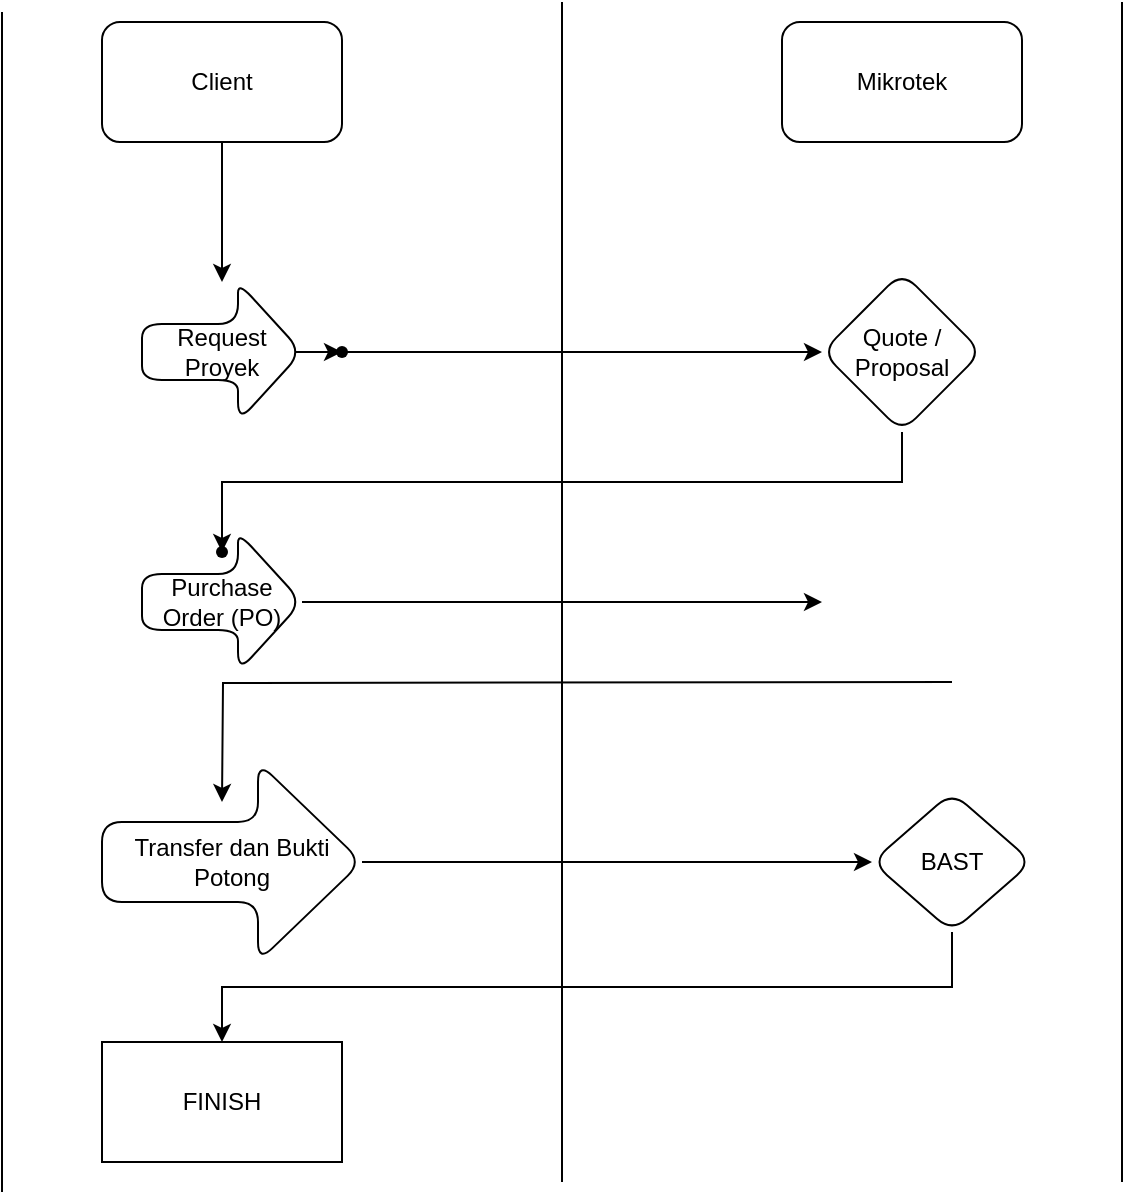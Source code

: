 <mxfile version="21.6.6" type="github">
  <diagram name="Page-1" id="s6scAPrHXjeGbNJjV5FU">
    <mxGraphModel dx="2863" dy="796" grid="1" gridSize="10" guides="1" tooltips="1" connect="1" arrows="1" fold="1" page="1" pageScale="1" pageWidth="827" pageHeight="1169" math="0" shadow="0">
      <root>
        <mxCell id="0" />
        <mxCell id="1" parent="0" />
        <mxCell id="EZajrnD25fEAP6og-Smn-1" value="" style="edgeStyle=orthogonalEdgeStyle;rounded=0;orthogonalLoop=1;jettySize=auto;html=1;" edge="1" parent="1" source="EZajrnD25fEAP6og-Smn-2" target="EZajrnD25fEAP6og-Smn-5">
          <mxGeometry relative="1" as="geometry" />
        </mxCell>
        <mxCell id="EZajrnD25fEAP6og-Smn-2" value="Client" style="rounded=1;whiteSpace=wrap;html=1;" vertex="1" parent="1">
          <mxGeometry x="-710" y="130" width="120" height="60" as="geometry" />
        </mxCell>
        <mxCell id="EZajrnD25fEAP6og-Smn-3" value="Mikrotek" style="rounded=1;whiteSpace=wrap;html=1;" vertex="1" parent="1">
          <mxGeometry x="-370" y="130" width="120" height="60" as="geometry" />
        </mxCell>
        <mxCell id="EZajrnD25fEAP6og-Smn-4" value="" style="edgeStyle=orthogonalEdgeStyle;rounded=0;orthogonalLoop=1;jettySize=auto;html=1;" edge="1" parent="1" source="EZajrnD25fEAP6og-Smn-5" target="EZajrnD25fEAP6og-Smn-7">
          <mxGeometry relative="1" as="geometry" />
        </mxCell>
        <mxCell id="EZajrnD25fEAP6og-Smn-5" value="Request Proyek" style="shape=singleArrow;whiteSpace=wrap;html=1;arrowWidth=0.4;arrowSize=0.4;rounded=1;" vertex="1" parent="1">
          <mxGeometry x="-690" y="260" width="80" height="70" as="geometry" />
        </mxCell>
        <mxCell id="EZajrnD25fEAP6og-Smn-6" value="" style="edgeStyle=orthogonalEdgeStyle;rounded=0;orthogonalLoop=1;jettySize=auto;html=1;" edge="1" parent="1" source="EZajrnD25fEAP6og-Smn-7" target="EZajrnD25fEAP6og-Smn-9">
          <mxGeometry relative="1" as="geometry" />
        </mxCell>
        <mxCell id="EZajrnD25fEAP6og-Smn-7" value="" style="shape=waypoint;sketch=0;size=6;pointerEvents=1;points=[];fillColor=default;resizable=0;rotatable=0;perimeter=centerPerimeter;snapToPoint=1;rounded=1;" vertex="1" parent="1">
          <mxGeometry x="-600" y="285" width="20" height="20" as="geometry" />
        </mxCell>
        <mxCell id="EZajrnD25fEAP6og-Smn-8" value="" style="edgeStyle=orthogonalEdgeStyle;rounded=0;orthogonalLoop=1;jettySize=auto;html=1;exitX=0.5;exitY=1;exitDx=0;exitDy=0;" edge="1" parent="1" source="EZajrnD25fEAP6og-Smn-9" target="EZajrnD25fEAP6og-Smn-10">
          <mxGeometry relative="1" as="geometry">
            <Array as="points">
              <mxPoint x="-310" y="360" />
              <mxPoint x="-650" y="360" />
            </Array>
          </mxGeometry>
        </mxCell>
        <mxCell id="EZajrnD25fEAP6og-Smn-9" value="Quote /&lt;br&gt;Proposal" style="rhombus;whiteSpace=wrap;html=1;sketch=0;rounded=1;" vertex="1" parent="1">
          <mxGeometry x="-350" y="255" width="80" height="80" as="geometry" />
        </mxCell>
        <mxCell id="EZajrnD25fEAP6og-Smn-10" value="" style="shape=waypoint;sketch=0;size=6;pointerEvents=1;points=[];fillColor=default;resizable=0;rotatable=0;perimeter=centerPerimeter;snapToPoint=1;rounded=1;" vertex="1" parent="1">
          <mxGeometry x="-660" y="385" width="20" height="20" as="geometry" />
        </mxCell>
        <mxCell id="EZajrnD25fEAP6og-Smn-11" style="edgeStyle=orthogonalEdgeStyle;rounded=0;orthogonalLoop=1;jettySize=auto;html=1;entryX=0;entryY=0.5;entryDx=0;entryDy=0;" edge="1" parent="1" source="EZajrnD25fEAP6og-Smn-12">
          <mxGeometry relative="1" as="geometry">
            <mxPoint x="-350" y="420" as="targetPoint" />
            <Array as="points" />
          </mxGeometry>
        </mxCell>
        <mxCell id="EZajrnD25fEAP6og-Smn-12" value="Purchase Order (PO)" style="shape=singleArrow;whiteSpace=wrap;html=1;arrowWidth=0.4;arrowSize=0.4;rounded=1;" vertex="1" parent="1">
          <mxGeometry x="-690" y="385" width="80" height="70" as="geometry" />
        </mxCell>
        <mxCell id="EZajrnD25fEAP6og-Smn-13" style="edgeStyle=orthogonalEdgeStyle;rounded=0;orthogonalLoop=1;jettySize=auto;html=1;exitX=0.5;exitY=1;exitDx=0;exitDy=0;" edge="1" parent="1">
          <mxGeometry relative="1" as="geometry">
            <mxPoint x="-650" y="520" as="targetPoint" />
            <mxPoint x="-285" y="460" as="sourcePoint" />
          </mxGeometry>
        </mxCell>
        <mxCell id="EZajrnD25fEAP6og-Smn-14" style="edgeStyle=orthogonalEdgeStyle;rounded=0;orthogonalLoop=1;jettySize=auto;html=1;entryX=0;entryY=0.5;entryDx=0;entryDy=0;" edge="1" parent="1" source="EZajrnD25fEAP6og-Smn-15" target="EZajrnD25fEAP6og-Smn-17">
          <mxGeometry relative="1" as="geometry">
            <mxPoint x="-370" y="550" as="targetPoint" />
          </mxGeometry>
        </mxCell>
        <mxCell id="EZajrnD25fEAP6og-Smn-15" value="Transfer dan Bukti Potong" style="shape=singleArrow;whiteSpace=wrap;html=1;arrowWidth=0.4;arrowSize=0.4;rounded=1;" vertex="1" parent="1">
          <mxGeometry x="-710" y="500" width="130" height="100" as="geometry" />
        </mxCell>
        <mxCell id="EZajrnD25fEAP6og-Smn-16" style="edgeStyle=orthogonalEdgeStyle;rounded=0;orthogonalLoop=1;jettySize=auto;html=1;exitX=0.5;exitY=1;exitDx=0;exitDy=0;" edge="1" parent="1" source="EZajrnD25fEAP6og-Smn-17" target="EZajrnD25fEAP6og-Smn-18">
          <mxGeometry relative="1" as="geometry">
            <mxPoint x="-650" y="651.739" as="targetPoint" />
          </mxGeometry>
        </mxCell>
        <mxCell id="EZajrnD25fEAP6og-Smn-17" value="BAST" style="rhombus;whiteSpace=wrap;html=1;sketch=0;rounded=1;" vertex="1" parent="1">
          <mxGeometry x="-325" y="515" width="80" height="70" as="geometry" />
        </mxCell>
        <mxCell id="EZajrnD25fEAP6og-Smn-18" value="FINISH" style="rounded=0;whiteSpace=wrap;html=1;" vertex="1" parent="1">
          <mxGeometry x="-710" y="639.999" width="120" height="60" as="geometry" />
        </mxCell>
        <mxCell id="EZajrnD25fEAP6og-Smn-19" value="" style="endArrow=none;html=1;rounded=0;" edge="1" parent="1">
          <mxGeometry width="50" height="50" relative="1" as="geometry">
            <mxPoint x="-480" y="710" as="sourcePoint" />
            <mxPoint x="-480" y="120" as="targetPoint" />
          </mxGeometry>
        </mxCell>
        <mxCell id="EZajrnD25fEAP6og-Smn-20" value="" style="endArrow=none;html=1;rounded=0;" edge="1" parent="1">
          <mxGeometry width="50" height="50" relative="1" as="geometry">
            <mxPoint x="-200" y="710" as="sourcePoint" />
            <mxPoint x="-200" y="120" as="targetPoint" />
          </mxGeometry>
        </mxCell>
        <mxCell id="EZajrnD25fEAP6og-Smn-21" value="" style="endArrow=none;html=1;rounded=0;" edge="1" parent="1">
          <mxGeometry width="50" height="50" relative="1" as="geometry">
            <mxPoint x="-760" y="715" as="sourcePoint" />
            <mxPoint x="-760" y="125" as="targetPoint" />
          </mxGeometry>
        </mxCell>
      </root>
    </mxGraphModel>
  </diagram>
</mxfile>
